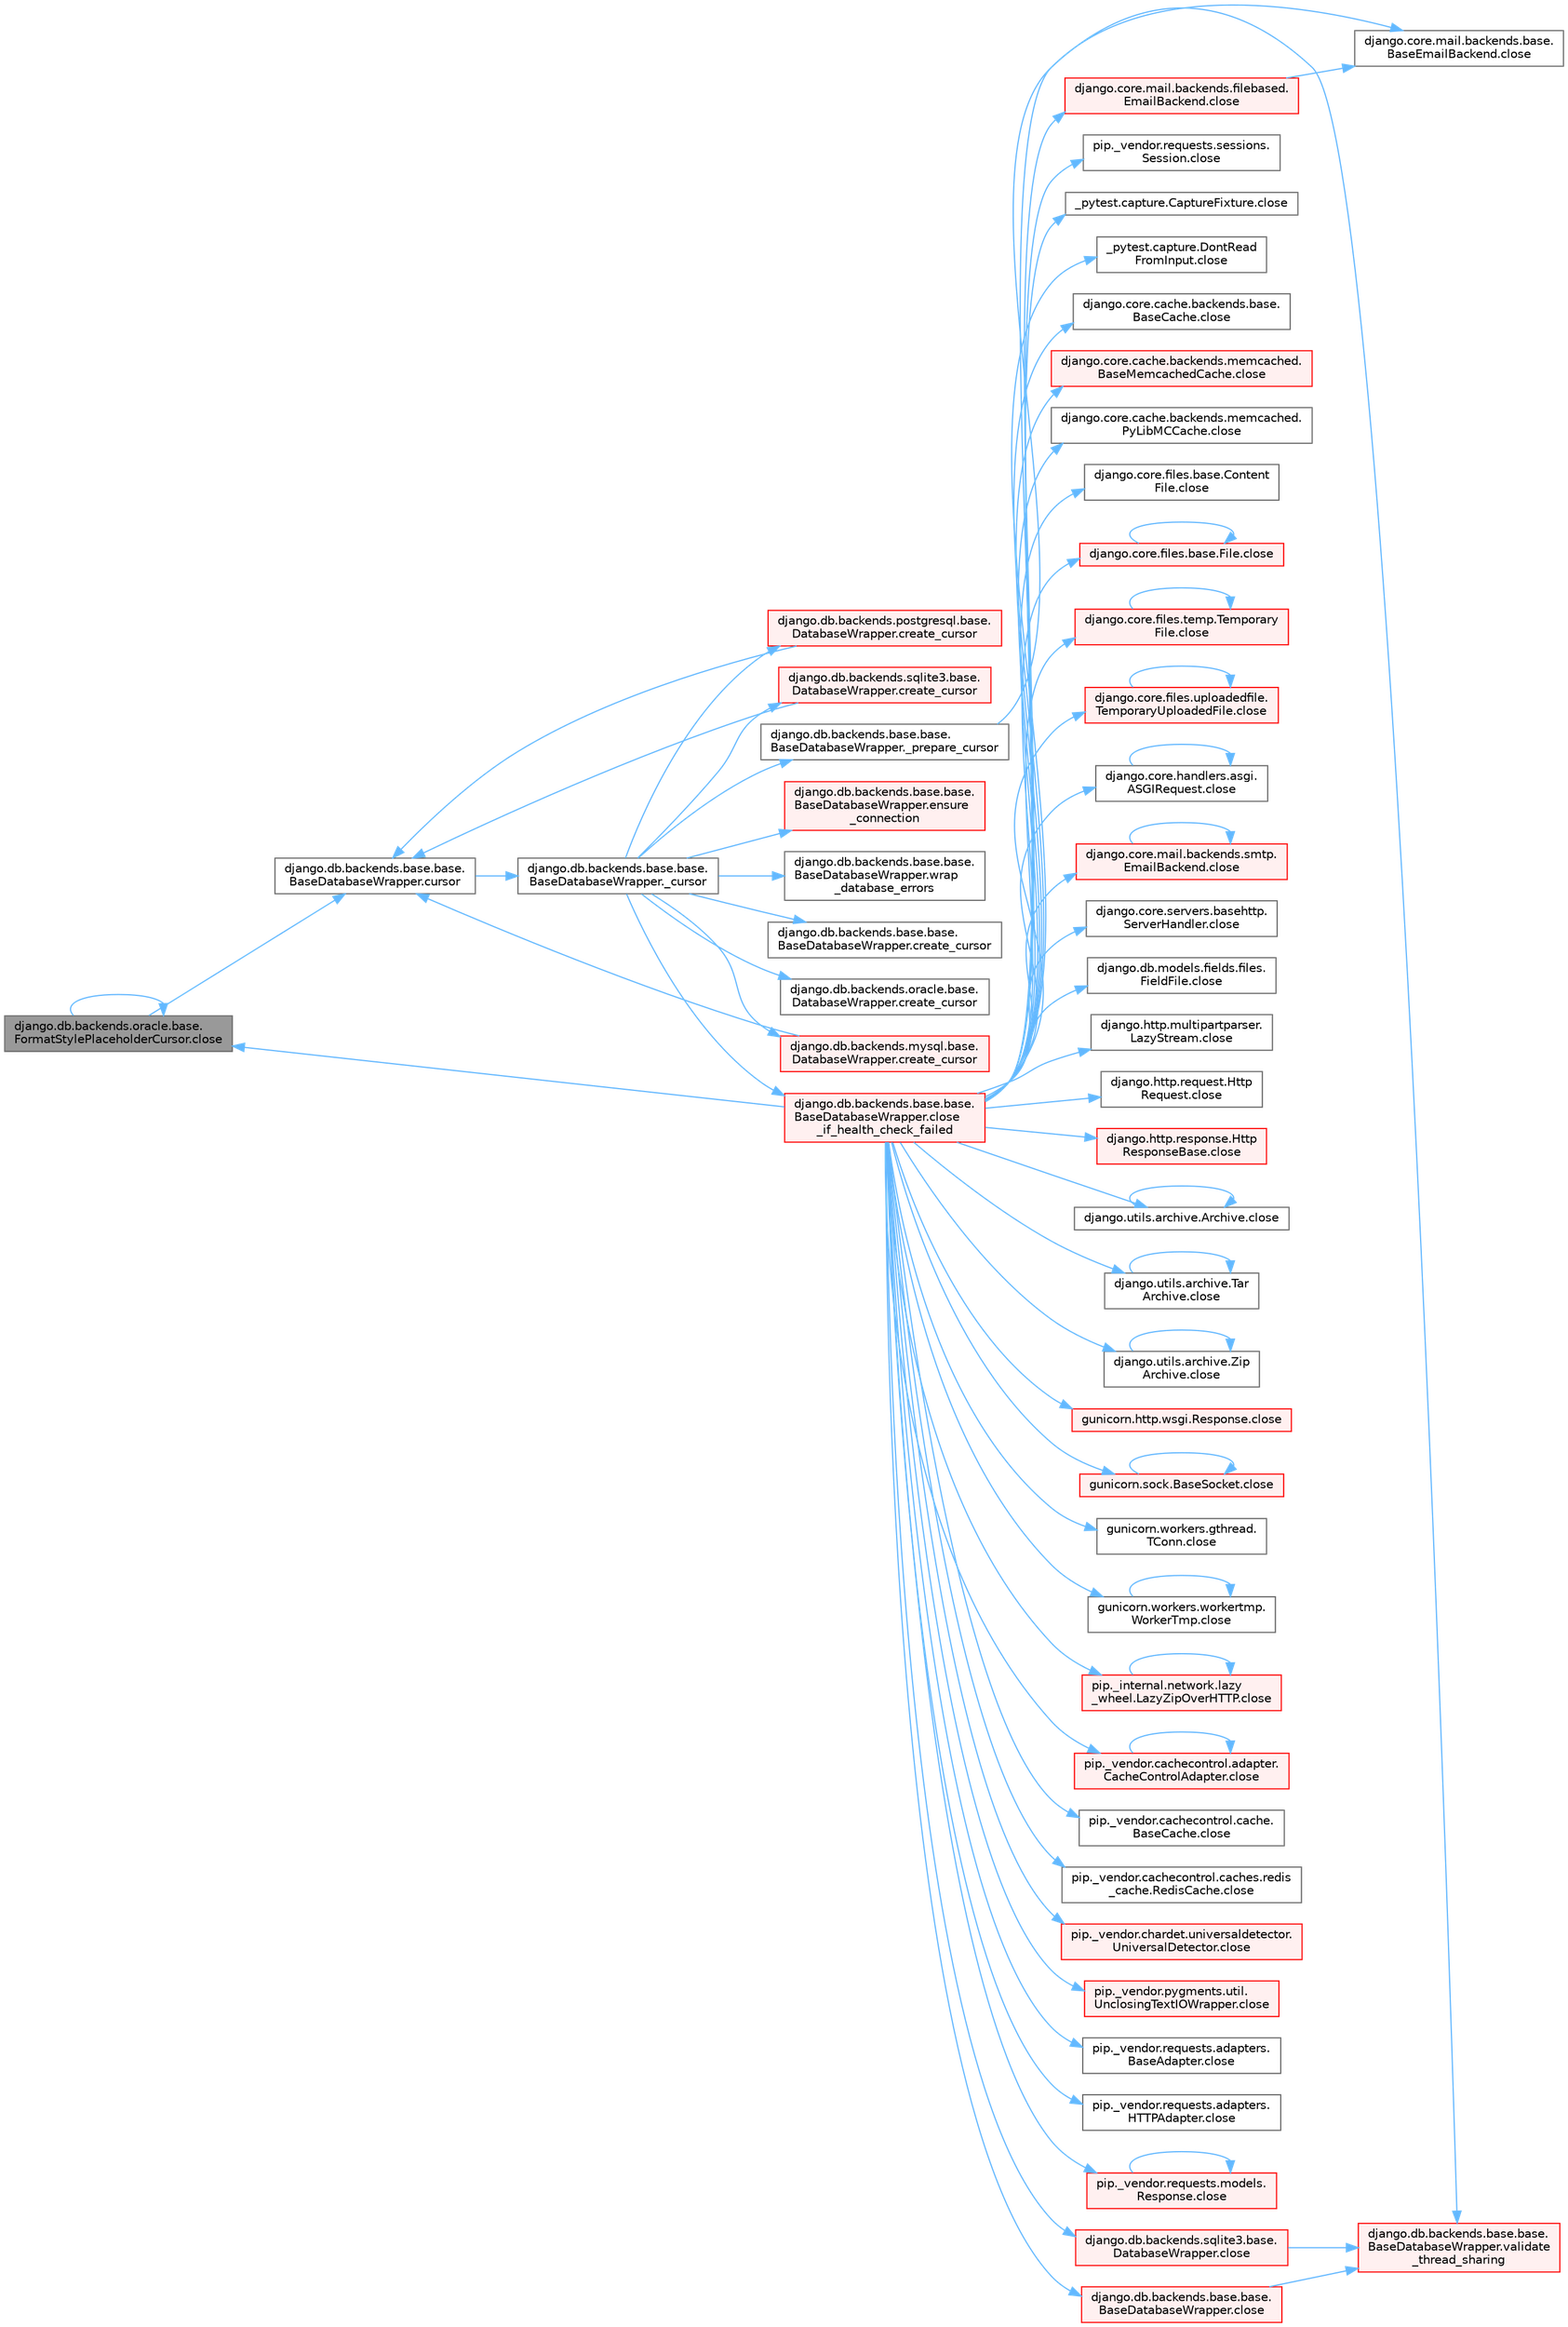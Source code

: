 digraph "django.db.backends.oracle.base.FormatStylePlaceholderCursor.close"
{
 // LATEX_PDF_SIZE
  bgcolor="transparent";
  edge [fontname=Helvetica,fontsize=10,labelfontname=Helvetica,labelfontsize=10];
  node [fontname=Helvetica,fontsize=10,shape=box,height=0.2,width=0.4];
  rankdir="LR";
  Node1 [id="Node000001",label="django.db.backends.oracle.base.\lFormatStylePlaceholderCursor.close",height=0.2,width=0.4,color="gray40", fillcolor="grey60", style="filled", fontcolor="black",tooltip=" "];
  Node1 -> Node1 [id="edge1_Node000001_Node000001",color="steelblue1",style="solid",tooltip=" "];
  Node1 -> Node2 [id="edge2_Node000001_Node000002",color="steelblue1",style="solid",tooltip=" "];
  Node2 [id="Node000002",label="django.db.backends.base.base.\lBaseDatabaseWrapper.cursor",height=0.2,width=0.4,color="grey40", fillcolor="white", style="filled",URL="$classdjango_1_1db_1_1backends_1_1base_1_1base_1_1_base_database_wrapper.html#a36460fef236d97a41d6ed05f035509f8",tooltip=" "];
  Node2 -> Node3 [id="edge3_Node000002_Node000003",color="steelblue1",style="solid",tooltip=" "];
  Node3 [id="Node000003",label="django.db.backends.base.base.\lBaseDatabaseWrapper._cursor",height=0.2,width=0.4,color="grey40", fillcolor="white", style="filled",URL="$classdjango_1_1db_1_1backends_1_1base_1_1base_1_1_base_database_wrapper.html#a4ab6e7f33d17ad7228f40516ace60c5f",tooltip=" "];
  Node3 -> Node4 [id="edge4_Node000003_Node000004",color="steelblue1",style="solid",tooltip=" "];
  Node4 [id="Node000004",label="django.db.backends.base.base.\lBaseDatabaseWrapper._prepare_cursor",height=0.2,width=0.4,color="grey40", fillcolor="white", style="filled",URL="$classdjango_1_1db_1_1backends_1_1base_1_1base_1_1_base_database_wrapper.html#af8f50dc5cd42b79109d8a262398e6c1c",tooltip=" "];
  Node4 -> Node5 [id="edge5_Node000004_Node000005",color="steelblue1",style="solid",tooltip=" "];
  Node5 [id="Node000005",label="django.db.backends.base.base.\lBaseDatabaseWrapper.validate\l_thread_sharing",height=0.2,width=0.4,color="red", fillcolor="#FFF0F0", style="filled",URL="$classdjango_1_1db_1_1backends_1_1base_1_1base_1_1_base_database_wrapper.html#adea4e3380c08118490c13a61f2d3f89a",tooltip=" "];
  Node3 -> Node26 [id="edge6_Node000003_Node000026",color="steelblue1",style="solid",tooltip=" "];
  Node26 [id="Node000026",label="django.db.backends.base.base.\lBaseDatabaseWrapper.close\l_if_health_check_failed",height=0.2,width=0.4,color="red", fillcolor="#FFF0F0", style="filled",URL="$classdjango_1_1db_1_1backends_1_1base_1_1base_1_1_base_database_wrapper.html#a3f4d11734d2da94781f00468b6bd3981",tooltip=" "];
  Node26 -> Node27 [id="edge7_Node000026_Node000027",color="steelblue1",style="solid",tooltip=" "];
  Node27 [id="Node000027",label="_pytest.capture.CaptureFixture.close",height=0.2,width=0.4,color="grey40", fillcolor="white", style="filled",URL="$class__pytest_1_1capture_1_1_capture_fixture.html#ac018b3a02c2aff2047974ced57907cd0",tooltip=" "];
  Node26 -> Node28 [id="edge8_Node000026_Node000028",color="steelblue1",style="solid",tooltip=" "];
  Node28 [id="Node000028",label="_pytest.capture.DontRead\lFromInput.close",height=0.2,width=0.4,color="grey40", fillcolor="white", style="filled",URL="$class__pytest_1_1capture_1_1_dont_read_from_input.html#accf28daf7db40f53462752cc02bbdd32",tooltip=" "];
  Node26 -> Node29 [id="edge9_Node000026_Node000029",color="steelblue1",style="solid",tooltip=" "];
  Node29 [id="Node000029",label="django.core.cache.backends.base.\lBaseCache.close",height=0.2,width=0.4,color="grey40", fillcolor="white", style="filled",URL="$classdjango_1_1core_1_1cache_1_1backends_1_1base_1_1_base_cache.html#ae5d10e57a1ab2b99171e943370da8cf3",tooltip=" "];
  Node26 -> Node30 [id="edge10_Node000026_Node000030",color="steelblue1",style="solid",tooltip=" "];
  Node30 [id="Node000030",label="django.core.cache.backends.memcached.\lBaseMemcachedCache.close",height=0.2,width=0.4,color="red", fillcolor="#FFF0F0", style="filled",URL="$classdjango_1_1core_1_1cache_1_1backends_1_1memcached_1_1_base_memcached_cache.html#ab36ac92f106d8dacc64d539b447a5e37",tooltip=" "];
  Node26 -> Node33 [id="edge11_Node000026_Node000033",color="steelblue1",style="solid",tooltip=" "];
  Node33 [id="Node000033",label="django.core.cache.backends.memcached.\lPyLibMCCache.close",height=0.2,width=0.4,color="grey40", fillcolor="white", style="filled",URL="$classdjango_1_1core_1_1cache_1_1backends_1_1memcached_1_1_py_lib_m_c_cache.html#a76cb2e86bb346b70433dfe177597da58",tooltip=" "];
  Node26 -> Node34 [id="edge12_Node000026_Node000034",color="steelblue1",style="solid",tooltip=" "];
  Node34 [id="Node000034",label="django.core.files.base.Content\lFile.close",height=0.2,width=0.4,color="grey40", fillcolor="white", style="filled",URL="$classdjango_1_1core_1_1files_1_1base_1_1_content_file.html#a09ae22d8cfcf28936b97a8eba0fd85cb",tooltip=" "];
  Node26 -> Node35 [id="edge13_Node000026_Node000035",color="steelblue1",style="solid",tooltip=" "];
  Node35 [id="Node000035",label="django.core.files.base.File.close",height=0.2,width=0.4,color="red", fillcolor="#FFF0F0", style="filled",URL="$classdjango_1_1core_1_1files_1_1base_1_1_file.html#a0ff3dc914f2c207114a150eaac429bdc",tooltip=" "];
  Node35 -> Node35 [id="edge14_Node000035_Node000035",color="steelblue1",style="solid",tooltip=" "];
  Node26 -> Node43 [id="edge15_Node000026_Node000043",color="steelblue1",style="solid",tooltip=" "];
  Node43 [id="Node000043",label="django.core.files.temp.Temporary\lFile.close",height=0.2,width=0.4,color="red", fillcolor="#FFF0F0", style="filled",URL="$classdjango_1_1core_1_1files_1_1temp_1_1_temporary_file.html#a3137c46b13cae4e5e6fe6489e42677d5",tooltip=" "];
  Node43 -> Node43 [id="edge16_Node000043_Node000043",color="steelblue1",style="solid",tooltip=" "];
  Node26 -> Node1049 [id="edge17_Node000026_Node001049",color="steelblue1",style="solid",tooltip=" "];
  Node1049 [id="Node001049",label="django.core.files.uploadedfile.\lTemporaryUploadedFile.close",height=0.2,width=0.4,color="red", fillcolor="#FFF0F0", style="filled",URL="$classdjango_1_1core_1_1files_1_1uploadedfile_1_1_temporary_uploaded_file.html#a01ddb9d43a99baf6157c1d60b37198cd",tooltip=" "];
  Node1049 -> Node1049 [id="edge18_Node001049_Node001049",color="steelblue1",style="solid",tooltip=" "];
  Node26 -> Node1050 [id="edge19_Node000026_Node001050",color="steelblue1",style="solid",tooltip=" "];
  Node1050 [id="Node001050",label="django.core.handlers.asgi.\lASGIRequest.close",height=0.2,width=0.4,color="grey40", fillcolor="white", style="filled",URL="$classdjango_1_1core_1_1handlers_1_1asgi_1_1_a_s_g_i_request.html#a2f3a1c1c50b4cf63ef552b4f96cc4f7f",tooltip=" "];
  Node1050 -> Node1050 [id="edge20_Node001050_Node001050",color="steelblue1",style="solid",tooltip=" "];
  Node26 -> Node1051 [id="edge21_Node000026_Node001051",color="steelblue1",style="solid",tooltip=" "];
  Node1051 [id="Node001051",label="django.core.mail.backends.base.\lBaseEmailBackend.close",height=0.2,width=0.4,color="grey40", fillcolor="white", style="filled",URL="$classdjango_1_1core_1_1mail_1_1backends_1_1base_1_1_base_email_backend.html#a358a8107d966c2d82d9eb9d18565784e",tooltip=" "];
  Node26 -> Node1052 [id="edge22_Node000026_Node001052",color="steelblue1",style="solid",tooltip=" "];
  Node1052 [id="Node001052",label="django.core.mail.backends.filebased.\lEmailBackend.close",height=0.2,width=0.4,color="red", fillcolor="#FFF0F0", style="filled",URL="$classdjango_1_1core_1_1mail_1_1backends_1_1filebased_1_1_email_backend.html#af90ba8a487930e530a20ceb03669a672",tooltip=" "];
  Node1052 -> Node1051 [id="edge23_Node001052_Node001051",color="steelblue1",style="solid",tooltip=" "];
  Node26 -> Node1053 [id="edge24_Node000026_Node001053",color="steelblue1",style="solid",tooltip=" "];
  Node1053 [id="Node001053",label="django.core.mail.backends.smtp.\lEmailBackend.close",height=0.2,width=0.4,color="red", fillcolor="#FFF0F0", style="filled",URL="$classdjango_1_1core_1_1mail_1_1backends_1_1smtp_1_1_email_backend.html#a6ac7253539c4f1102986c6df417fb050",tooltip=" "];
  Node1053 -> Node1053 [id="edge25_Node001053_Node001053",color="steelblue1",style="solid",tooltip=" "];
  Node26 -> Node1054 [id="edge26_Node000026_Node001054",color="steelblue1",style="solid",tooltip=" "];
  Node1054 [id="Node001054",label="django.core.servers.basehttp.\lServerHandler.close",height=0.2,width=0.4,color="grey40", fillcolor="white", style="filled",URL="$classdjango_1_1core_1_1servers_1_1basehttp_1_1_server_handler.html#a67022bc1dc85a75307901027d41a6a61",tooltip=" "];
  Node26 -> Node1055 [id="edge27_Node000026_Node001055",color="steelblue1",style="solid",tooltip=" "];
  Node1055 [id="Node001055",label="django.db.backends.base.base.\lBaseDatabaseWrapper.close",height=0.2,width=0.4,color="red", fillcolor="#FFF0F0", style="filled",URL="$classdjango_1_1db_1_1backends_1_1base_1_1base_1_1_base_database_wrapper.html#a01214a9b91408274fbc34cb062baf2bc",tooltip=" "];
  Node1055 -> Node5 [id="edge28_Node001055_Node000005",color="steelblue1",style="solid",tooltip=" "];
  Node26 -> Node1 [id="edge29_Node000026_Node000001",color="steelblue1",style="solid",tooltip=" "];
  Node26 -> Node1060 [id="edge30_Node000026_Node001060",color="steelblue1",style="solid",tooltip=" "];
  Node1060 [id="Node001060",label="django.db.backends.sqlite3.base.\lDatabaseWrapper.close",height=0.2,width=0.4,color="red", fillcolor="#FFF0F0", style="filled",URL="$classdjango_1_1db_1_1backends_1_1sqlite3_1_1base_1_1_database_wrapper.html#accb46eb6dd574171611ec4912f677d3f",tooltip=" "];
  Node1060 -> Node5 [id="edge31_Node001060_Node000005",color="steelblue1",style="solid",tooltip=" "];
  Node26 -> Node1063 [id="edge32_Node000026_Node001063",color="steelblue1",style="solid",tooltip=" "];
  Node1063 [id="Node001063",label="django.db.models.fields.files.\lFieldFile.close",height=0.2,width=0.4,color="grey40", fillcolor="white", style="filled",URL="$classdjango_1_1db_1_1models_1_1fields_1_1files_1_1_field_file.html#a7764f6ac41d2cf2e0e60639dff4d7f03",tooltip=" "];
  Node26 -> Node1064 [id="edge33_Node000026_Node001064",color="steelblue1",style="solid",tooltip=" "];
  Node1064 [id="Node001064",label="django.http.multipartparser.\lLazyStream.close",height=0.2,width=0.4,color="grey40", fillcolor="white", style="filled",URL="$classdjango_1_1http_1_1multipartparser_1_1_lazy_stream.html#a8cc031a8e3e86872b4d5d12ebb448573",tooltip=" "];
  Node26 -> Node1065 [id="edge34_Node000026_Node001065",color="steelblue1",style="solid",tooltip=" "];
  Node1065 [id="Node001065",label="django.http.request.Http\lRequest.close",height=0.2,width=0.4,color="grey40", fillcolor="white", style="filled",URL="$classdjango_1_1http_1_1request_1_1_http_request.html#a13db25295d57830ab61aed1a8339842e",tooltip=" "];
  Node26 -> Node1066 [id="edge35_Node000026_Node001066",color="steelblue1",style="solid",tooltip=" "];
  Node1066 [id="Node001066",label="django.http.response.Http\lResponseBase.close",height=0.2,width=0.4,color="red", fillcolor="#FFF0F0", style="filled",URL="$classdjango_1_1http_1_1response_1_1_http_response_base.html#a2e18a8319fb2b68853f032a3a1e93ffe",tooltip=" "];
  Node26 -> Node1067 [id="edge36_Node000026_Node001067",color="steelblue1",style="solid",tooltip=" "];
  Node1067 [id="Node001067",label="django.utils.archive.Archive.close",height=0.2,width=0.4,color="grey40", fillcolor="white", style="filled",URL="$classdjango_1_1utils_1_1archive_1_1_archive.html#a5fe062c89d687d218982c9c523c74c2a",tooltip=" "];
  Node1067 -> Node1067 [id="edge37_Node001067_Node001067",color="steelblue1",style="solid",tooltip=" "];
  Node26 -> Node1068 [id="edge38_Node000026_Node001068",color="steelblue1",style="solid",tooltip=" "];
  Node1068 [id="Node001068",label="django.utils.archive.Tar\lArchive.close",height=0.2,width=0.4,color="grey40", fillcolor="white", style="filled",URL="$classdjango_1_1utils_1_1archive_1_1_tar_archive.html#a9f92da2fc83a8bf18400412a9cf77836",tooltip=" "];
  Node1068 -> Node1068 [id="edge39_Node001068_Node001068",color="steelblue1",style="solid",tooltip=" "];
  Node26 -> Node1069 [id="edge40_Node000026_Node001069",color="steelblue1",style="solid",tooltip=" "];
  Node1069 [id="Node001069",label="django.utils.archive.Zip\lArchive.close",height=0.2,width=0.4,color="grey40", fillcolor="white", style="filled",URL="$classdjango_1_1utils_1_1archive_1_1_zip_archive.html#a72926f0c232970ff5bf94a7082dd5ac9",tooltip=" "];
  Node1069 -> Node1069 [id="edge41_Node001069_Node001069",color="steelblue1",style="solid",tooltip=" "];
  Node26 -> Node1070 [id="edge42_Node000026_Node001070",color="steelblue1",style="solid",tooltip=" "];
  Node1070 [id="Node001070",label="gunicorn.http.wsgi.Response.close",height=0.2,width=0.4,color="red", fillcolor="#FFF0F0", style="filled",URL="$classgunicorn_1_1http_1_1wsgi_1_1_response.html#a046ea28916c2a721d57a5852261bef24",tooltip=" "];
  Node26 -> Node1077 [id="edge43_Node000026_Node001077",color="steelblue1",style="solid",tooltip=" "];
  Node1077 [id="Node001077",label="gunicorn.sock.BaseSocket.close",height=0.2,width=0.4,color="red", fillcolor="#FFF0F0", style="filled",URL="$classgunicorn_1_1sock_1_1_base_socket.html#af2002e81bf30cc8c6614f9568af6ef06",tooltip=" "];
  Node1077 -> Node1077 [id="edge44_Node001077_Node001077",color="steelblue1",style="solid",tooltip=" "];
  Node26 -> Node1119 [id="edge45_Node000026_Node001119",color="steelblue1",style="solid",tooltip=" "];
  Node1119 [id="Node001119",label="gunicorn.workers.gthread.\lTConn.close",height=0.2,width=0.4,color="grey40", fillcolor="white", style="filled",URL="$classgunicorn_1_1workers_1_1gthread_1_1_t_conn.html#aa302868e132a81509a48f46789d6afc4",tooltip=" "];
  Node26 -> Node1120 [id="edge46_Node000026_Node001120",color="steelblue1",style="solid",tooltip=" "];
  Node1120 [id="Node001120",label="gunicorn.workers.workertmp.\lWorkerTmp.close",height=0.2,width=0.4,color="grey40", fillcolor="white", style="filled",URL="$classgunicorn_1_1workers_1_1workertmp_1_1_worker_tmp.html#ae6bf726cee2be8f52fa4bbe0f868d3c6",tooltip=" "];
  Node1120 -> Node1120 [id="edge47_Node001120_Node001120",color="steelblue1",style="solid",tooltip=" "];
  Node26 -> Node1121 [id="edge48_Node000026_Node001121",color="steelblue1",style="solid",tooltip=" "];
  Node1121 [id="Node001121",label="pip._internal.network.lazy\l_wheel.LazyZipOverHTTP.close",height=0.2,width=0.4,color="red", fillcolor="#FFF0F0", style="filled",URL="$classpip_1_1__internal_1_1network_1_1lazy__wheel_1_1_lazy_zip_over_h_t_t_p.html#a6aeec11453c683f141b9fe121163a8d0",tooltip=" "];
  Node1121 -> Node1121 [id="edge49_Node001121_Node001121",color="steelblue1",style="solid",tooltip=" "];
  Node26 -> Node1122 [id="edge50_Node000026_Node001122",color="steelblue1",style="solid",tooltip=" "];
  Node1122 [id="Node001122",label="pip._vendor.cachecontrol.adapter.\lCacheControlAdapter.close",height=0.2,width=0.4,color="red", fillcolor="#FFF0F0", style="filled",URL="$classpip_1_1__vendor_1_1cachecontrol_1_1adapter_1_1_cache_control_adapter.html#a085c6ea7434042e9af7286a8875fb646",tooltip=" "];
  Node1122 -> Node1122 [id="edge51_Node001122_Node001122",color="steelblue1",style="solid",tooltip=" "];
  Node26 -> Node1125 [id="edge52_Node000026_Node001125",color="steelblue1",style="solid",tooltip=" "];
  Node1125 [id="Node001125",label="pip._vendor.cachecontrol.cache.\lBaseCache.close",height=0.2,width=0.4,color="grey40", fillcolor="white", style="filled",URL="$classpip_1_1__vendor_1_1cachecontrol_1_1cache_1_1_base_cache.html#aed3b918393d941c531ffda7afa8968c5",tooltip=" "];
  Node26 -> Node1126 [id="edge53_Node000026_Node001126",color="steelblue1",style="solid",tooltip=" "];
  Node1126 [id="Node001126",label="pip._vendor.cachecontrol.caches.redis\l_cache.RedisCache.close",height=0.2,width=0.4,color="grey40", fillcolor="white", style="filled",URL="$classpip_1_1__vendor_1_1cachecontrol_1_1caches_1_1redis__cache_1_1_redis_cache.html#a3703f11cd74de5a2d416b33208df6710",tooltip=" "];
  Node26 -> Node1127 [id="edge54_Node000026_Node001127",color="steelblue1",style="solid",tooltip=" "];
  Node1127 [id="Node001127",label="pip._vendor.chardet.universaldetector.\lUniversalDetector.close",height=0.2,width=0.4,color="red", fillcolor="#FFF0F0", style="filled",URL="$classpip_1_1__vendor_1_1chardet_1_1universaldetector_1_1_universal_detector.html#a2a729e7ae145e4953628aac35a1478d1",tooltip=" "];
  Node26 -> Node1134 [id="edge55_Node000026_Node001134",color="steelblue1",style="solid",tooltip=" "];
  Node1134 [id="Node001134",label="pip._vendor.pygments.util.\lUnclosingTextIOWrapper.close",height=0.2,width=0.4,color="red", fillcolor="#FFF0F0", style="filled",URL="$classpip_1_1__vendor_1_1pygments_1_1util_1_1_unclosing_text_i_o_wrapper.html#a8b7334932e365946b03244a148e50846",tooltip=" "];
  Node26 -> Node3087 [id="edge56_Node000026_Node003087",color="steelblue1",style="solid",tooltip=" "];
  Node3087 [id="Node003087",label="pip._vendor.requests.adapters.\lBaseAdapter.close",height=0.2,width=0.4,color="grey40", fillcolor="white", style="filled",URL="$classpip_1_1__vendor_1_1requests_1_1adapters_1_1_base_adapter.html#ab52f259a4633310e303f4ac6b07eb1e5",tooltip=" "];
  Node26 -> Node3088 [id="edge57_Node000026_Node003088",color="steelblue1",style="solid",tooltip=" "];
  Node3088 [id="Node003088",label="pip._vendor.requests.adapters.\lHTTPAdapter.close",height=0.2,width=0.4,color="grey40", fillcolor="white", style="filled",URL="$classpip_1_1__vendor_1_1requests_1_1adapters_1_1_h_t_t_p_adapter.html#abce959ea97f8378278ff019c78481a11",tooltip=" "];
  Node26 -> Node3089 [id="edge58_Node000026_Node003089",color="steelblue1",style="solid",tooltip=" "];
  Node3089 [id="Node003089",label="pip._vendor.requests.models.\lResponse.close",height=0.2,width=0.4,color="red", fillcolor="#FFF0F0", style="filled",URL="$classpip_1_1__vendor_1_1requests_1_1models_1_1_response.html#ad28d6ce5be5b46752b43673257562918",tooltip=" "];
  Node3089 -> Node3089 [id="edge59_Node003089_Node003089",color="steelblue1",style="solid",tooltip=" "];
  Node26 -> Node3090 [id="edge60_Node000026_Node003090",color="steelblue1",style="solid",tooltip=" "];
  Node3090 [id="Node003090",label="pip._vendor.requests.sessions.\lSession.close",height=0.2,width=0.4,color="grey40", fillcolor="white", style="filled",URL="$classpip_1_1__vendor_1_1requests_1_1sessions_1_1_session.html#a68f6778af4ee2d650c2669eab73f7316",tooltip=" "];
  Node3 -> Node4244 [id="edge61_Node000003_Node004244",color="steelblue1",style="solid",tooltip=" "];
  Node4244 [id="Node004244",label="django.db.backends.base.base.\lBaseDatabaseWrapper.create_cursor",height=0.2,width=0.4,color="grey40", fillcolor="white", style="filled",URL="$classdjango_1_1db_1_1backends_1_1base_1_1base_1_1_base_database_wrapper.html#ad5770c39dbfca2cff60c756f9da65e7e",tooltip=" "];
  Node3 -> Node4245 [id="edge62_Node000003_Node004245",color="steelblue1",style="solid",tooltip=" "];
  Node4245 [id="Node004245",label="django.db.backends.mysql.base.\lDatabaseWrapper.create_cursor",height=0.2,width=0.4,color="red", fillcolor="#FFF0F0", style="filled",URL="$classdjango_1_1db_1_1backends_1_1mysql_1_1base_1_1_database_wrapper.html#a0ff5c552844653c9008b2c1c843cb949",tooltip=" "];
  Node4245 -> Node2 [id="edge63_Node004245_Node000002",color="steelblue1",style="solid",tooltip=" "];
  Node3 -> Node4246 [id="edge64_Node000003_Node004246",color="steelblue1",style="solid",tooltip=" "];
  Node4246 [id="Node004246",label="django.db.backends.oracle.base.\lDatabaseWrapper.create_cursor",height=0.2,width=0.4,color="grey40", fillcolor="white", style="filled",URL="$classdjango_1_1db_1_1backends_1_1oracle_1_1base_1_1_database_wrapper.html#a82a148a124e32910f7432160ddc47da4",tooltip=" "];
  Node3 -> Node4247 [id="edge65_Node000003_Node004247",color="steelblue1",style="solid",tooltip=" "];
  Node4247 [id="Node004247",label="django.db.backends.postgresql.base.\lDatabaseWrapper.create_cursor",height=0.2,width=0.4,color="red", fillcolor="#FFF0F0", style="filled",URL="$classdjango_1_1db_1_1backends_1_1postgresql_1_1base_1_1_database_wrapper.html#a0097c2f901cc5ac98af1b51b05eafec1",tooltip=" "];
  Node4247 -> Node2 [id="edge66_Node004247_Node000002",color="steelblue1",style="solid",tooltip=" "];
  Node3 -> Node4248 [id="edge67_Node000003_Node004248",color="steelblue1",style="solid",tooltip=" "];
  Node4248 [id="Node004248",label="django.db.backends.sqlite3.base.\lDatabaseWrapper.create_cursor",height=0.2,width=0.4,color="red", fillcolor="#FFF0F0", style="filled",URL="$classdjango_1_1db_1_1backends_1_1sqlite3_1_1base_1_1_database_wrapper.html#a432ac337ae585453ec5c6c37a42ba892",tooltip=" "];
  Node4248 -> Node2 [id="edge68_Node004248_Node000002",color="steelblue1",style="solid",tooltip=" "];
  Node3 -> Node4259 [id="edge69_Node000003_Node004259",color="steelblue1",style="solid",tooltip=" "];
  Node4259 [id="Node004259",label="django.db.backends.base.base.\lBaseDatabaseWrapper.ensure\l_connection",height=0.2,width=0.4,color="red", fillcolor="#FFF0F0", style="filled",URL="$classdjango_1_1db_1_1backends_1_1base_1_1base_1_1_base_database_wrapper.html#a92c7bfe2efb05b06bb23cc7de201dbb5",tooltip=" "];
  Node3 -> Node1057 [id="edge70_Node000003_Node001057",color="steelblue1",style="solid",tooltip=" "];
  Node1057 [id="Node001057",label="django.db.backends.base.base.\lBaseDatabaseWrapper.wrap\l_database_errors",height=0.2,width=0.4,color="grey40", fillcolor="white", style="filled",URL="$classdjango_1_1db_1_1backends_1_1base_1_1base_1_1_base_database_wrapper.html#a050bf6b64d53029621c20b8f56b13596",tooltip=" "];
}
